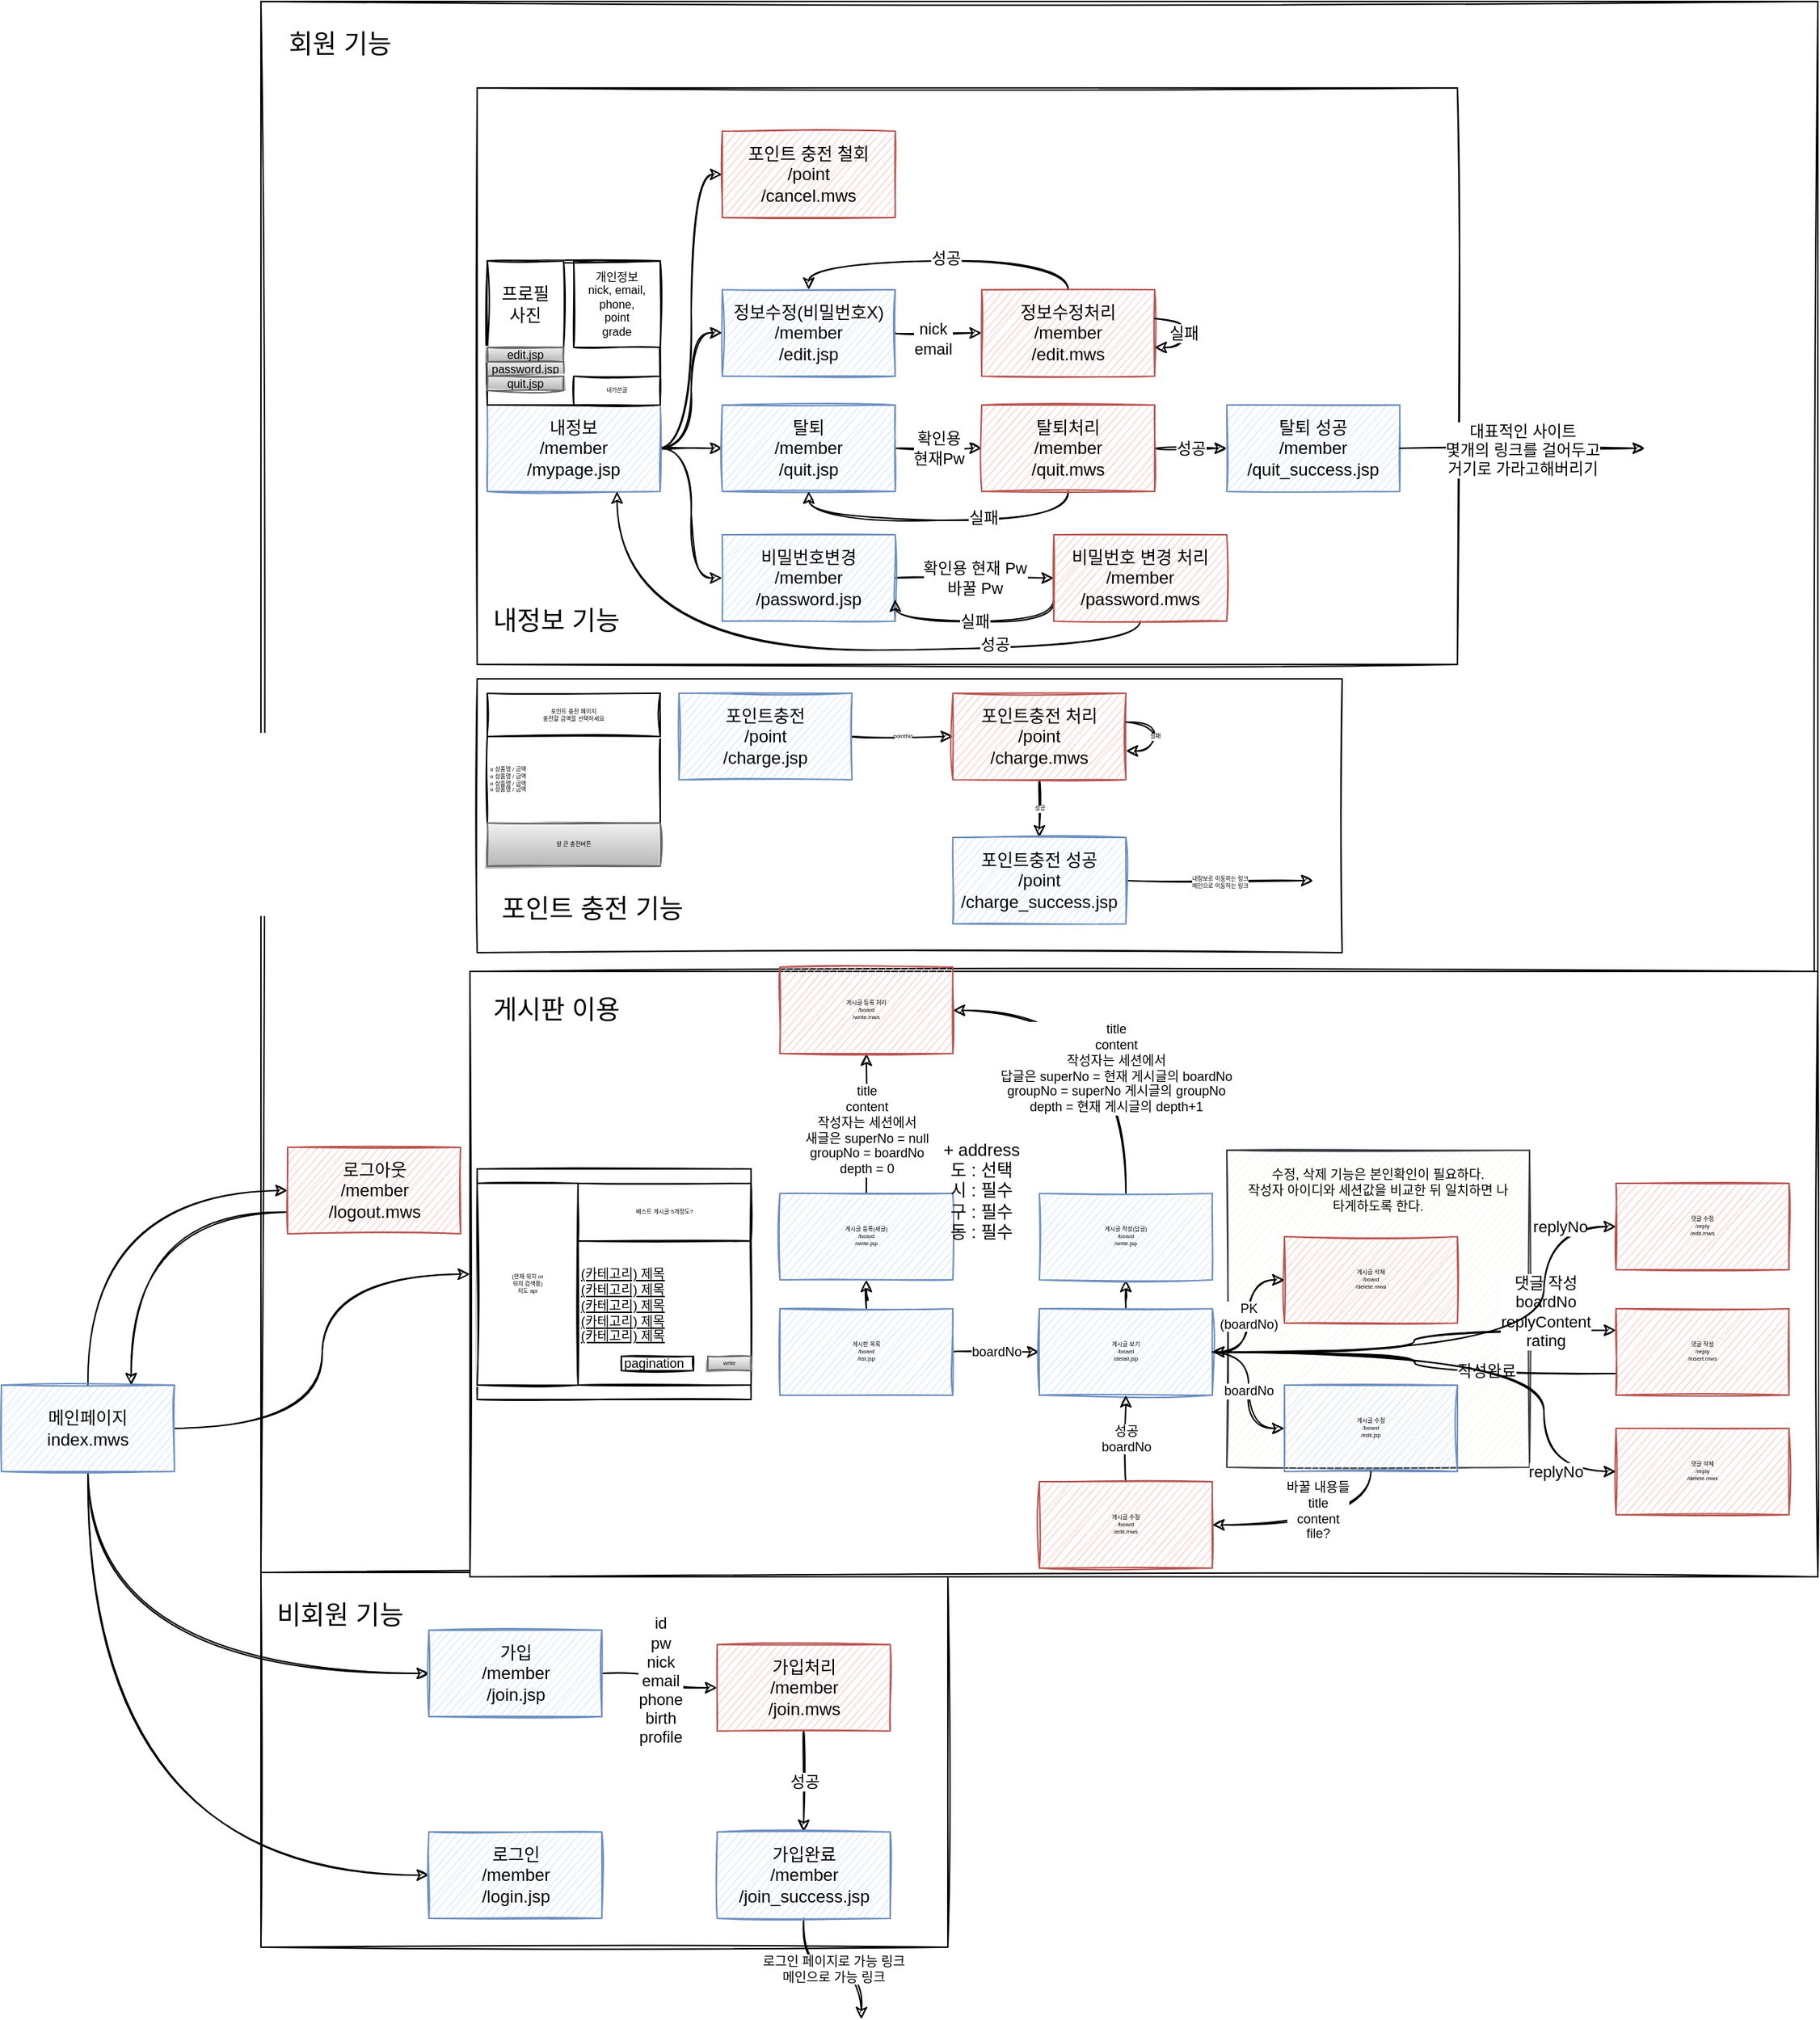 <mxfile version="15.7.2" type="github">
  <diagram id="4V3O-64CNmHFoEL1uyVk" name="Page-1">
    <mxGraphModel dx="578" dy="1798" grid="1" gridSize="10" guides="1" tooltips="1" connect="1" arrows="1" fold="1" page="1" pageScale="1" pageWidth="827" pageHeight="1169" math="0" shadow="0">
      <root>
        <mxCell id="0" />
        <mxCell id="1" parent="0" />
        <mxCell id="cMavoyoQz838QgzTTjWu-8" value="" style="rounded=0;whiteSpace=wrap;html=1;sketch=1;" parent="1" vertex="1">
          <mxGeometry x="670" y="-670" width="1080" height="1090" as="geometry" />
        </mxCell>
        <mxCell id="cMavoyoQz838QgzTTjWu-10" value="" style="rounded=0;whiteSpace=wrap;html=1;sketch=1;" parent="1" vertex="1">
          <mxGeometry x="670" y="420" width="476.5" height="260" as="geometry" />
        </mxCell>
        <mxCell id="cMavoyoQz838QgzTTjWu-20" style="edgeStyle=orthogonalEdgeStyle;rounded=0;orthogonalLoop=1;jettySize=auto;html=1;entryX=0;entryY=0.5;entryDx=0;entryDy=0;exitX=0.5;exitY=1;exitDx=0;exitDy=0;sketch=1;curved=1;" parent="1" source="cMavoyoQz838QgzTTjWu-3" target="cMavoyoQz838QgzTTjWu-5" edge="1">
          <mxGeometry relative="1" as="geometry" />
        </mxCell>
        <mxCell id="cMavoyoQz838QgzTTjWu-27" style="edgeStyle=orthogonalEdgeStyle;rounded=0;orthogonalLoop=1;jettySize=auto;html=1;entryX=0;entryY=0.5;entryDx=0;entryDy=0;exitX=0.5;exitY=0;exitDx=0;exitDy=0;sketch=1;curved=1;" parent="1" source="cMavoyoQz838QgzTTjWu-3" target="cMavoyoQz838QgzTTjWu-13" edge="1">
          <mxGeometry relative="1" as="geometry" />
        </mxCell>
        <mxCell id="cMavoyoQz838QgzTTjWu-113" style="edgeStyle=orthogonalEdgeStyle;rounded=0;orthogonalLoop=1;jettySize=auto;html=1;fontSize=9;sketch=1;curved=1;" parent="1" source="cMavoyoQz838QgzTTjWu-3" target="cMavoyoQz838QgzTTjWu-12" edge="1">
          <mxGeometry relative="1" as="geometry" />
        </mxCell>
        <mxCell id="cMavoyoQz838QgzTTjWu-116" style="edgeStyle=orthogonalEdgeStyle;rounded=0;orthogonalLoop=1;jettySize=auto;html=1;entryX=0;entryY=0.5;entryDx=0;entryDy=0;fontSize=9;exitX=0.5;exitY=1;exitDx=0;exitDy=0;sketch=1;curved=1;" parent="1" source="cMavoyoQz838QgzTTjWu-3" target="cMavoyoQz838QgzTTjWu-4" edge="1">
          <mxGeometry relative="1" as="geometry" />
        </mxCell>
        <mxCell id="cMavoyoQz838QgzTTjWu-3" value="메인페이지&lt;br&gt;index.mws" style="rounded=0;whiteSpace=wrap;html=1;fillColor=#dae8fc;strokeColor=#6c8ebf;sketch=1;" parent="1" vertex="1">
          <mxGeometry x="490" y="290" width="120" height="60" as="geometry" />
        </mxCell>
        <mxCell id="cMavoyoQz838QgzTTjWu-21" value="id&lt;br&gt;pw&lt;br&gt;nick&lt;br&gt;email&lt;br&gt;phone&lt;br&gt;birth&lt;br&gt;profile" style="edgeStyle=orthogonalEdgeStyle;rounded=0;orthogonalLoop=1;jettySize=auto;html=1;sketch=1;curved=1;" parent="1" source="cMavoyoQz838QgzTTjWu-4" target="cMavoyoQz838QgzTTjWu-17" edge="1">
          <mxGeometry relative="1" as="geometry" />
        </mxCell>
        <mxCell id="cMavoyoQz838QgzTTjWu-4" value="가입&lt;br&gt;/member&lt;br&gt;/join.jsp" style="rounded=0;whiteSpace=wrap;html=1;fillColor=#dae8fc;strokeColor=#6c8ebf;sketch=1;" parent="1" vertex="1">
          <mxGeometry x="786.5" y="460" width="120" height="60" as="geometry" />
        </mxCell>
        <mxCell id="cMavoyoQz838QgzTTjWu-5" value="로그인&lt;br&gt;/member&lt;br&gt;/login.jsp" style="rounded=0;whiteSpace=wrap;html=1;fillColor=#dae8fc;strokeColor=#6c8ebf;sketch=1;" parent="1" vertex="1">
          <mxGeometry x="786.5" y="600" width="120" height="60" as="geometry" />
        </mxCell>
        <mxCell id="cMavoyoQz838QgzTTjWu-12" value="" style="rounded=0;whiteSpace=wrap;html=1;sketch=1;" parent="1" vertex="1">
          <mxGeometry x="815" y="3" width="935" height="420" as="geometry" />
        </mxCell>
        <mxCell id="cMavoyoQz838QgzTTjWu-28" style="edgeStyle=orthogonalEdgeStyle;rounded=0;orthogonalLoop=1;jettySize=auto;html=1;entryX=0.75;entryY=0;entryDx=0;entryDy=0;exitX=0;exitY=0.75;exitDx=0;exitDy=0;sketch=1;curved=1;" parent="1" source="cMavoyoQz838QgzTTjWu-13" target="cMavoyoQz838QgzTTjWu-3" edge="1">
          <mxGeometry relative="1" as="geometry" />
        </mxCell>
        <mxCell id="cMavoyoQz838QgzTTjWu-22" value="성공" style="edgeStyle=orthogonalEdgeStyle;rounded=0;orthogonalLoop=1;jettySize=auto;html=1;sketch=1;curved=1;" parent="1" source="cMavoyoQz838QgzTTjWu-17" target="cMavoyoQz838QgzTTjWu-18" edge="1">
          <mxGeometry relative="1" as="geometry" />
        </mxCell>
        <mxCell id="cMavoyoQz838QgzTTjWu-17" value="가입처리&lt;br&gt;/member&lt;br&gt;/join.mws" style="rounded=0;whiteSpace=wrap;html=1;fillColor=#f8cecc;strokeColor=#b85450;sketch=1;" parent="1" vertex="1">
          <mxGeometry x="986.5" y="470" width="120" height="60" as="geometry" />
        </mxCell>
        <mxCell id="cMavoyoQz838QgzTTjWu-115" value="로그인 페이지로 가능 링크&lt;br&gt;메인으로 가능 링크" style="edgeStyle=orthogonalEdgeStyle;rounded=0;orthogonalLoop=1;jettySize=auto;html=1;fontSize=9;sketch=1;curved=1;" parent="1" source="cMavoyoQz838QgzTTjWu-18" edge="1">
          <mxGeometry relative="1" as="geometry">
            <mxPoint x="1086.5" y="730" as="targetPoint" />
          </mxGeometry>
        </mxCell>
        <mxCell id="cMavoyoQz838QgzTTjWu-18" value="가입완료&lt;br&gt;/member&lt;br&gt;/join_success.jsp" style="rounded=0;whiteSpace=wrap;html=1;fillColor=#dae8fc;strokeColor=#6c8ebf;sketch=1;" parent="1" vertex="1">
          <mxGeometry x="986.5" y="600" width="120" height="60" as="geometry" />
        </mxCell>
        <mxCell id="cMavoyoQz838QgzTTjWu-69" value="충전내역" style="rounded=0;whiteSpace=wrap;html=1;fontSize=4;sketch=1;" parent="1" vertex="1">
          <mxGeometry x="887" y="-430" width="60" height="20" as="geometry" />
        </mxCell>
        <mxCell id="cMavoyoQz838QgzTTjWu-82" value="" style="rounded=0;whiteSpace=wrap;html=1;fontSize=4;sketch=1;" parent="1" vertex="1">
          <mxGeometry x="1170" y="-200" width="120" height="120" as="geometry" />
        </mxCell>
        <mxCell id="cMavoyoQz838QgzTTjWu-86" value="게시판 이용" style="text;html=1;strokeColor=none;fillColor=none;align=center;verticalAlign=middle;whiteSpace=wrap;rounded=0;fontSize=18;sketch=1;" parent="1" vertex="1">
          <mxGeometry x="820" width="110" height="60" as="geometry" />
        </mxCell>
        <mxCell id="cMavoyoQz838QgzTTjWu-98" value="boardNo" style="edgeStyle=orthogonalEdgeStyle;rounded=0;orthogonalLoop=1;jettySize=auto;html=1;entryX=0;entryY=0.5;entryDx=0;entryDy=0;fontSize=9;sketch=1;curved=1;" parent="1" source="cMavoyoQz838QgzTTjWu-87" target="cMavoyoQz838QgzTTjWu-96" edge="1">
          <mxGeometry relative="1" as="geometry" />
        </mxCell>
        <mxCell id="cMavoyoQz838QgzTTjWu-101" style="edgeStyle=orthogonalEdgeStyle;rounded=0;orthogonalLoop=1;jettySize=auto;html=1;entryX=0.5;entryY=1;entryDx=0;entryDy=0;fontSize=9;sketch=1;curved=1;" parent="1" source="cMavoyoQz838QgzTTjWu-87" target="cMavoyoQz838QgzTTjWu-88" edge="1">
          <mxGeometry relative="1" as="geometry" />
        </mxCell>
        <mxCell id="cMavoyoQz838QgzTTjWu-87" value="게시판 목록&lt;br&gt;/board&lt;br&gt;/list.jsp" style="rounded=0;whiteSpace=wrap;html=1;fontSize=4;align=center;fillColor=#dae8fc;strokeColor=#6c8ebf;sketch=1;" parent="1" vertex="1">
          <mxGeometry x="1030" y="237" width="120" height="60" as="geometry" />
        </mxCell>
        <mxCell id="cMavoyoQz838QgzTTjWu-120" style="edgeStyle=orthogonalEdgeStyle;rounded=0;orthogonalLoop=1;jettySize=auto;html=1;entryX=0.5;entryY=1;entryDx=0;entryDy=0;fontSize=9;sketch=1;curved=1;" parent="1" source="cMavoyoQz838QgzTTjWu-88" target="cMavoyoQz838QgzTTjWu-119" edge="1">
          <mxGeometry relative="1" as="geometry" />
        </mxCell>
        <mxCell id="cMavoyoQz838QgzTTjWu-121" value="title&lt;br&gt;content&lt;br&gt;작성자는 세션에서&lt;br&gt;새글은 superNo = null&lt;br&gt;groupNo = boardNo&lt;br&gt;depth = 0" style="edgeLabel;html=1;align=center;verticalAlign=middle;resizable=0;points=[];fontSize=9;sketch=1;" parent="cMavoyoQz838QgzTTjWu-120" vertex="1" connectable="0">
          <mxGeometry x="0.256" y="2" relative="1" as="geometry">
            <mxPoint x="2" y="17" as="offset" />
          </mxGeometry>
        </mxCell>
        <mxCell id="cMavoyoQz838QgzTTjWu-88" value="게시글 등록(새글)&lt;br&gt;/board&lt;br&gt;/write.jsp" style="rounded=0;whiteSpace=wrap;html=1;fontSize=4;align=center;fillColor=#dae8fc;strokeColor=#6c8ebf;sketch=1;" parent="1" vertex="1">
          <mxGeometry x="1030" y="157" width="120" height="60" as="geometry" />
        </mxCell>
        <mxCell id="cMavoyoQz838QgzTTjWu-89" value="" style="rounded=0;whiteSpace=wrap;html=1;fontSize=4;align=center;sketch=1;" parent="1" vertex="1">
          <mxGeometry x="820" y="140" width="190" height="160" as="geometry" />
        </mxCell>
        <mxCell id="cMavoyoQz838QgzTTjWu-90" value="베스트 게시글 5개정도?" style="rounded=0;whiteSpace=wrap;html=1;fontSize=4;align=center;sketch=1;" parent="1" vertex="1">
          <mxGeometry x="890" y="150" width="120" height="40" as="geometry" />
        </mxCell>
        <mxCell id="cMavoyoQz838QgzTTjWu-91" value="(카테고리) 제목&lt;br style=&quot;font-size: 9px&quot;&gt;(카테고리) 제목&lt;br style=&quot;font-size: 9px&quot;&gt;(카테고리) 제목&lt;br style=&quot;font-size: 9px&quot;&gt;(카테고리) 제목&lt;br&gt;(카테고리) 제목&lt;br&gt;&lt;br&gt;" style="rounded=0;whiteSpace=wrap;html=1;fontSize=9;align=left;fontStyle=4;sketch=1;" parent="1" vertex="1">
          <mxGeometry x="890" y="190" width="120" height="100" as="geometry" />
        </mxCell>
        <mxCell id="cMavoyoQz838QgzTTjWu-92" value="(현재 위치 or&lt;br&gt;위치 검색용)&lt;br&gt;지도 api" style="rounded=0;whiteSpace=wrap;html=1;fontSize=4;align=center;sketch=1;" parent="1" vertex="1">
          <mxGeometry x="820" y="150" width="70" height="140" as="geometry" />
        </mxCell>
        <mxCell id="cMavoyoQz838QgzTTjWu-94" value="write" style="rounded=0;whiteSpace=wrap;html=1;fontSize=4;fillColor=#f5f5f5;strokeColor=#666666;gradientColor=#b3b3b3;sketch=1;" parent="1" vertex="1">
          <mxGeometry x="980" y="270" width="30" height="10" as="geometry" />
        </mxCell>
        <mxCell id="cMavoyoQz838QgzTTjWu-95" value="pagination" style="rounded=0;whiteSpace=wrap;html=1;fontSize=9;align=left;sketch=1;" parent="1" vertex="1">
          <mxGeometry x="920" y="270" width="50" height="10" as="geometry" />
        </mxCell>
        <mxCell id="cMavoyoQz838QgzTTjWu-118" value="" style="edgeStyle=orthogonalEdgeStyle;rounded=0;orthogonalLoop=1;jettySize=auto;html=1;fontSize=9;sketch=1;curved=1;" parent="1" source="cMavoyoQz838QgzTTjWu-96" target="cMavoyoQz838QgzTTjWu-117" edge="1">
          <mxGeometry relative="1" as="geometry" />
        </mxCell>
        <mxCell id="cMavoyoQz838QgzTTjWu-96" value="게시글 보기&lt;br&gt;/board&lt;br&gt;/detail.jsp" style="rounded=0;whiteSpace=wrap;html=1;fontSize=4;align=center;fillColor=#dae8fc;strokeColor=#6c8ebf;sketch=1;" parent="1" vertex="1">
          <mxGeometry x="1210" y="237" width="120" height="60" as="geometry" />
        </mxCell>
        <mxCell id="cMavoyoQz838QgzTTjWu-105" value="" style="rounded=0;whiteSpace=wrap;html=1;fontSize=9;align=left;fillColor=#f9f7ed;strokeColor=#36393d;sketch=1;" parent="1" vertex="1">
          <mxGeometry x="1340" y="127" width="210" height="220" as="geometry" />
        </mxCell>
        <mxCell id="cMavoyoQz838QgzTTjWu-106" value="수정, 삭제 기능은 본인확인이 필요하다.&lt;br&gt;작성자 아이디와 세션값을 비교한 뒤 일치하면 나타게하도록 한다." style="text;html=1;strokeColor=none;fillColor=none;align=center;verticalAlign=middle;whiteSpace=wrap;rounded=0;fontSize=9;sketch=1;" parent="1" vertex="1">
          <mxGeometry x="1350" y="140" width="190" height="30" as="geometry" />
        </mxCell>
        <mxCell id="cMavoyoQz838QgzTTjWu-110" value="성공&lt;br&gt;boardNo" style="edgeStyle=orthogonalEdgeStyle;rounded=0;orthogonalLoop=1;jettySize=auto;html=1;entryX=0.5;entryY=1;entryDx=0;entryDy=0;fontSize=9;sketch=1;curved=1;" parent="1" source="cMavoyoQz838QgzTTjWu-107" target="cMavoyoQz838QgzTTjWu-96" edge="1">
          <mxGeometry relative="1" as="geometry">
            <mxPoint as="offset" />
          </mxGeometry>
        </mxCell>
        <mxCell id="cMavoyoQz838QgzTTjWu-107" value="게시글 수정&lt;br&gt;/board&lt;br&gt;/edit.mws" style="rounded=0;whiteSpace=wrap;html=1;fontSize=4;align=center;fillColor=#f8cecc;strokeColor=#b85450;sketch=1;" parent="1" vertex="1">
          <mxGeometry x="1210" y="357" width="120" height="60" as="geometry" />
        </mxCell>
        <mxCell id="cMavoyoQz838QgzTTjWu-99" value="게시글 삭제&lt;br&gt;/board&lt;br&gt;/delete.mws" style="rounded=0;whiteSpace=wrap;html=1;fontSize=4;align=center;fillColor=#f8cecc;strokeColor=#b85450;sketch=1;" parent="1" vertex="1">
          <mxGeometry x="1380" y="187" width="120" height="60" as="geometry" />
        </mxCell>
        <mxCell id="cMavoyoQz838QgzTTjWu-100" value="게시글 수정&lt;br&gt;/board&lt;br&gt;/edit.jsp" style="rounded=0;whiteSpace=wrap;html=1;fontSize=4;align=center;fillColor=#dae8fc;strokeColor=#6c8ebf;sketch=1;" parent="1" vertex="1">
          <mxGeometry x="1380" y="290" width="120" height="60" as="geometry" />
        </mxCell>
        <mxCell id="cMavoyoQz838QgzTTjWu-102" value="PK&lt;br&gt;(boardNo)" style="edgeStyle=orthogonalEdgeStyle;rounded=0;orthogonalLoop=1;jettySize=auto;html=1;fontSize=9;sketch=1;curved=1;" parent="1" source="cMavoyoQz838QgzTTjWu-96" target="cMavoyoQz838QgzTTjWu-99" edge="1">
          <mxGeometry relative="1" as="geometry" />
        </mxCell>
        <mxCell id="cMavoyoQz838QgzTTjWu-104" value="boardNo" style="edgeStyle=orthogonalEdgeStyle;rounded=0;orthogonalLoop=1;jettySize=auto;html=1;fontSize=9;sketch=1;curved=1;" parent="1" source="cMavoyoQz838QgzTTjWu-96" target="cMavoyoQz838QgzTTjWu-100" edge="1">
          <mxGeometry relative="1" as="geometry" />
        </mxCell>
        <mxCell id="cMavoyoQz838QgzTTjWu-108" style="edgeStyle=orthogonalEdgeStyle;rounded=0;orthogonalLoop=1;jettySize=auto;html=1;entryX=1;entryY=0.5;entryDx=0;entryDy=0;fontSize=9;exitX=0.5;exitY=1;exitDx=0;exitDy=0;sketch=1;curved=1;" parent="1" source="cMavoyoQz838QgzTTjWu-100" target="cMavoyoQz838QgzTTjWu-107" edge="1">
          <mxGeometry relative="1" as="geometry" />
        </mxCell>
        <mxCell id="cMavoyoQz838QgzTTjWu-109" value="바꿀 내용들&lt;br&gt;title&lt;br&gt;content&lt;br&gt;file?" style="edgeLabel;html=1;align=center;verticalAlign=middle;resizable=0;points=[];fontSize=9;sketch=1;" parent="cMavoyoQz838QgzTTjWu-108" vertex="1" connectable="0">
          <mxGeometry x="-0.129" y="-15" relative="1" as="geometry">
            <mxPoint x="-10" y="5" as="offset" />
          </mxGeometry>
        </mxCell>
        <mxCell id="cMavoyoQz838QgzTTjWu-122" style="edgeStyle=orthogonalEdgeStyle;rounded=0;orthogonalLoop=1;jettySize=auto;html=1;entryX=1;entryY=0.5;entryDx=0;entryDy=0;fontSize=9;exitX=0.5;exitY=0;exitDx=0;exitDy=0;sketch=1;curved=1;" parent="1" source="cMavoyoQz838QgzTTjWu-117" target="cMavoyoQz838QgzTTjWu-119" edge="1">
          <mxGeometry relative="1" as="geometry" />
        </mxCell>
        <mxCell id="cMavoyoQz838QgzTTjWu-123" value="title&lt;br&gt;content&lt;br&gt;작성자는 세션에서&lt;br&gt;답글은 superNo = 현재 게시글의 boardNo&lt;br&gt;groupNo = superNo 게시글의 groupNo&lt;br&gt;depth = 현재 게시글의 depth+1" style="edgeLabel;html=1;align=center;verticalAlign=middle;resizable=0;points=[];fontSize=9;sketch=1;" parent="cMavoyoQz838QgzTTjWu-122" vertex="1" connectable="0">
          <mxGeometry x="0.258" y="27" relative="1" as="geometry">
            <mxPoint x="21" y="13" as="offset" />
          </mxGeometry>
        </mxCell>
        <mxCell id="cMavoyoQz838QgzTTjWu-117" value="게시글 작성(답글)&lt;br&gt;/board&lt;br&gt;/write.jsp" style="rounded=0;whiteSpace=wrap;html=1;fontSize=4;align=center;fillColor=#dae8fc;strokeColor=#6c8ebf;sketch=1;" parent="1" vertex="1">
          <mxGeometry x="1210" y="157" width="120" height="60" as="geometry" />
        </mxCell>
        <mxCell id="cMavoyoQz838QgzTTjWu-119" value="게시글 등록 처리&lt;br&gt;/board&lt;br&gt;/write.mws" style="rounded=0;whiteSpace=wrap;html=1;fontSize=4;align=center;fillColor=#f8cecc;strokeColor=#b85450;sketch=1;" parent="1" vertex="1">
          <mxGeometry x="1030" width="120" height="60" as="geometry" />
        </mxCell>
        <mxCell id="cMavoyoQz838QgzTTjWu-124" value="" style="rounded=0;whiteSpace=wrap;html=1;fontSize=18;align=left;sketch=1;" parent="1" vertex="1">
          <mxGeometry x="820" y="-610" width="680" height="400" as="geometry" />
        </mxCell>
        <mxCell id="cMavoyoQz838QgzTTjWu-34" style="edgeStyle=orthogonalEdgeStyle;rounded=0;orthogonalLoop=1;jettySize=auto;html=1;entryX=0;entryY=0.5;entryDx=0;entryDy=0;sketch=1;curved=1;" parent="1" source="cMavoyoQz838QgzTTjWu-6" target="cMavoyoQz838QgzTTjWu-16" edge="1">
          <mxGeometry relative="1" as="geometry" />
        </mxCell>
        <mxCell id="cMavoyoQz838QgzTTjWu-35" style="edgeStyle=orthogonalEdgeStyle;rounded=0;orthogonalLoop=1;jettySize=auto;html=1;entryX=0;entryY=0.5;entryDx=0;entryDy=0;sketch=1;curved=1;" parent="1" source="cMavoyoQz838QgzTTjWu-6" target="cMavoyoQz838QgzTTjWu-15" edge="1">
          <mxGeometry relative="1" as="geometry" />
        </mxCell>
        <mxCell id="cMavoyoQz838QgzTTjWu-56" style="edgeStyle=orthogonalEdgeStyle;rounded=0;orthogonalLoop=1;jettySize=auto;html=1;entryX=0;entryY=0.5;entryDx=0;entryDy=0;sketch=1;curved=1;" parent="1" source="cMavoyoQz838QgzTTjWu-6" target="cMavoyoQz838QgzTTjWu-52" edge="1">
          <mxGeometry relative="1" as="geometry" />
        </mxCell>
        <mxCell id="gU1tkusdsCXKcPvyoD6c-4" style="edgeStyle=orthogonalEdgeStyle;rounded=0;orthogonalLoop=1;jettySize=auto;html=1;entryX=0;entryY=0.5;entryDx=0;entryDy=0;sketch=1;curved=1;" parent="1" source="cMavoyoQz838QgzTTjWu-6" target="gU1tkusdsCXKcPvyoD6c-2" edge="1">
          <mxGeometry relative="1" as="geometry" />
        </mxCell>
        <mxCell id="cMavoyoQz838QgzTTjWu-6" value="내정보&lt;br&gt;/member&lt;br&gt;/mypage.jsp" style="rounded=0;whiteSpace=wrap;html=1;fillColor=#dae8fc;strokeColor=#6c8ebf;sketch=1;" parent="1" vertex="1">
          <mxGeometry x="827" y="-390" width="120" height="60" as="geometry" />
        </mxCell>
        <mxCell id="cMavoyoQz838QgzTTjWu-37" value="확인용&lt;br&gt;현재Pw" style="edgeStyle=orthogonalEdgeStyle;rounded=0;orthogonalLoop=1;jettySize=auto;html=1;sketch=1;curved=1;" parent="1" source="cMavoyoQz838QgzTTjWu-15" target="cMavoyoQz838QgzTTjWu-36" edge="1">
          <mxGeometry relative="1" as="geometry">
            <Array as="points">
              <mxPoint x="1130" y="-360" />
              <mxPoint x="1130" y="-360" />
            </Array>
          </mxGeometry>
        </mxCell>
        <mxCell id="cMavoyoQz838QgzTTjWu-15" value="탈퇴&lt;br&gt;/member&lt;br&gt;/quit.jsp" style="rounded=0;whiteSpace=wrap;html=1;fillColor=#dae8fc;strokeColor=#6c8ebf;sketch=1;" parent="1" vertex="1">
          <mxGeometry x="990" y="-390" width="120" height="60" as="geometry" />
        </mxCell>
        <mxCell id="cMavoyoQz838QgzTTjWu-30" style="edgeStyle=orthogonalEdgeStyle;rounded=0;orthogonalLoop=1;jettySize=auto;html=1;sketch=1;curved=1;" parent="1" source="cMavoyoQz838QgzTTjWu-16" target="cMavoyoQz838QgzTTjWu-29" edge="1">
          <mxGeometry relative="1" as="geometry" />
        </mxCell>
        <mxCell id="cMavoyoQz838QgzTTjWu-31" value="nick&lt;br&gt;email" style="edgeLabel;html=1;align=center;verticalAlign=middle;resizable=0;points=[];sketch=1;" parent="cMavoyoQz838QgzTTjWu-30" vertex="1" connectable="0">
          <mxGeometry x="-0.137" y="-4" relative="1" as="geometry">
            <mxPoint as="offset" />
          </mxGeometry>
        </mxCell>
        <mxCell id="cMavoyoQz838QgzTTjWu-16" value="정보수정(비밀번호X)&lt;br&gt;/member&lt;br&gt;/edit.jsp" style="rounded=0;whiteSpace=wrap;html=1;fillColor=#dae8fc;strokeColor=#6c8ebf;sketch=1;" parent="1" vertex="1">
          <mxGeometry x="990" y="-470" width="120" height="60" as="geometry" />
        </mxCell>
        <mxCell id="cMavoyoQz838QgzTTjWu-32" style="edgeStyle=orthogonalEdgeStyle;rounded=0;orthogonalLoop=1;jettySize=auto;html=1;entryX=0.5;entryY=0;entryDx=0;entryDy=0;exitX=0.5;exitY=0;exitDx=0;exitDy=0;sketch=1;curved=1;" parent="1" source="cMavoyoQz838QgzTTjWu-29" target="cMavoyoQz838QgzTTjWu-16" edge="1">
          <mxGeometry relative="1" as="geometry" />
        </mxCell>
        <mxCell id="cMavoyoQz838QgzTTjWu-33" value="성공" style="edgeLabel;html=1;align=center;verticalAlign=middle;resizable=0;points=[];sketch=1;" parent="cMavoyoQz838QgzTTjWu-32" vertex="1" connectable="0">
          <mxGeometry x="-0.084" y="-2" relative="1" as="geometry">
            <mxPoint x="-4" as="offset" />
          </mxGeometry>
        </mxCell>
        <mxCell id="cMavoyoQz838QgzTTjWu-29" value="정보수정처리&lt;br&gt;/member&lt;br&gt;/edit.mws" style="rounded=0;whiteSpace=wrap;html=1;fillColor=#f8cecc;strokeColor=#b85450;sketch=1;" parent="1" vertex="1">
          <mxGeometry x="1170" y="-470" width="120" height="60" as="geometry" />
        </mxCell>
        <mxCell id="cMavoyoQz838QgzTTjWu-44" value="성공" style="edgeStyle=orthogonalEdgeStyle;rounded=0;orthogonalLoop=1;jettySize=auto;html=1;sketch=1;curved=1;" parent="1" source="cMavoyoQz838QgzTTjWu-36" target="cMavoyoQz838QgzTTjWu-43" edge="1">
          <mxGeometry relative="1" as="geometry" />
        </mxCell>
        <mxCell id="cMavoyoQz838QgzTTjWu-45" style="edgeStyle=orthogonalEdgeStyle;rounded=0;orthogonalLoop=1;jettySize=auto;html=1;entryX=0.5;entryY=1;entryDx=0;entryDy=0;exitX=0.5;exitY=1;exitDx=0;exitDy=0;sketch=1;curved=1;" parent="1" source="cMavoyoQz838QgzTTjWu-36" target="cMavoyoQz838QgzTTjWu-15" edge="1">
          <mxGeometry relative="1" as="geometry" />
        </mxCell>
        <mxCell id="cMavoyoQz838QgzTTjWu-46" value="실패" style="edgeLabel;html=1;align=center;verticalAlign=middle;resizable=0;points=[];sketch=1;" parent="cMavoyoQz838QgzTTjWu-45" vertex="1" connectable="0">
          <mxGeometry x="-0.279" y="-2" relative="1" as="geometry">
            <mxPoint as="offset" />
          </mxGeometry>
        </mxCell>
        <mxCell id="cMavoyoQz838QgzTTjWu-36" value="탈퇴처리&lt;br&gt;/member&lt;br&gt;/quit.mws" style="rounded=0;whiteSpace=wrap;html=1;fillColor=#f8cecc;strokeColor=#b85450;sketch=1;" parent="1" vertex="1">
          <mxGeometry x="1170" y="-390" width="120" height="60" as="geometry" />
        </mxCell>
        <mxCell id="cMavoyoQz838QgzTTjWu-43" value="탈퇴 성공&lt;br&gt;/member&lt;br&gt;/quit_success.jsp" style="rounded=0;whiteSpace=wrap;html=1;fillColor=#dae8fc;strokeColor=#6c8ebf;sketch=1;" parent="1" vertex="1">
          <mxGeometry x="1340" y="-390" width="120" height="60" as="geometry" />
        </mxCell>
        <mxCell id="cMavoyoQz838QgzTTjWu-47" value="실패" style="edgeStyle=orthogonalEdgeStyle;rounded=0;orthogonalLoop=1;jettySize=auto;html=1;sketch=1;curved=1;" parent="1" source="cMavoyoQz838QgzTTjWu-29" target="cMavoyoQz838QgzTTjWu-29" edge="1">
          <mxGeometry relative="1" as="geometry" />
        </mxCell>
        <mxCell id="cMavoyoQz838QgzTTjWu-54" value="확인용 현재 Pw&lt;br&gt;바꿀 Pw" style="edgeStyle=orthogonalEdgeStyle;rounded=0;orthogonalLoop=1;jettySize=auto;html=1;sketch=1;curved=1;" parent="1" source="cMavoyoQz838QgzTTjWu-52" target="cMavoyoQz838QgzTTjWu-53" edge="1">
          <mxGeometry relative="1" as="geometry" />
        </mxCell>
        <mxCell id="cMavoyoQz838QgzTTjWu-52" value="비밀번호변경&lt;br&gt;/member&lt;br&gt;/password.jsp" style="rounded=0;whiteSpace=wrap;html=1;fillColor=#dae8fc;strokeColor=#6c8ebf;sketch=1;" parent="1" vertex="1">
          <mxGeometry x="990" y="-300" width="120" height="60" as="geometry" />
        </mxCell>
        <mxCell id="cMavoyoQz838QgzTTjWu-57" style="edgeStyle=orthogonalEdgeStyle;rounded=0;orthogonalLoop=1;jettySize=auto;html=1;entryX=0.75;entryY=1;entryDx=0;entryDy=0;sketch=1;curved=1;" parent="1" source="cMavoyoQz838QgzTTjWu-53" target="cMavoyoQz838QgzTTjWu-6" edge="1">
          <mxGeometry relative="1" as="geometry">
            <Array as="points">
              <mxPoint x="1280" y="-220" />
              <mxPoint x="917" y="-220" />
            </Array>
          </mxGeometry>
        </mxCell>
        <mxCell id="cMavoyoQz838QgzTTjWu-58" value="성공" style="edgeLabel;html=1;align=center;verticalAlign=middle;resizable=0;points=[];sketch=1;" parent="cMavoyoQz838QgzTTjWu-57" vertex="1" connectable="0">
          <mxGeometry x="-0.509" y="-4" relative="1" as="geometry">
            <mxPoint as="offset" />
          </mxGeometry>
        </mxCell>
        <mxCell id="cMavoyoQz838QgzTTjWu-60" value="실패" style="edgeStyle=orthogonalEdgeStyle;rounded=0;orthogonalLoop=1;jettySize=auto;html=1;entryX=1;entryY=0.75;entryDx=0;entryDy=0;exitX=0;exitY=0.75;exitDx=0;exitDy=0;sketch=1;curved=1;" parent="1" source="cMavoyoQz838QgzTTjWu-53" target="cMavoyoQz838QgzTTjWu-52" edge="1">
          <mxGeometry relative="1" as="geometry">
            <Array as="points">
              <mxPoint x="1220" y="-240" />
              <mxPoint x="1110" y="-240" />
            </Array>
          </mxGeometry>
        </mxCell>
        <mxCell id="cMavoyoQz838QgzTTjWu-53" value="비밀번호 변경 처리&lt;br&gt;/member&lt;br&gt;/password.mws" style="rounded=0;whiteSpace=wrap;html=1;fillColor=#f8cecc;strokeColor=#b85450;sketch=1;" parent="1" vertex="1">
          <mxGeometry x="1220" y="-300" width="120" height="60" as="geometry" />
        </mxCell>
        <mxCell id="cMavoyoQz838QgzTTjWu-62" value="" style="rounded=0;whiteSpace=wrap;html=1;sketch=1;" parent="1" vertex="1">
          <mxGeometry x="827" y="-490" width="120" height="100" as="geometry" />
        </mxCell>
        <mxCell id="cMavoyoQz838QgzTTjWu-63" value="프로필&lt;br&gt;사진" style="rounded=0;whiteSpace=wrap;html=1;sketch=1;" parent="1" vertex="1">
          <mxGeometry x="827" y="-490" width="53" height="60" as="geometry" />
        </mxCell>
        <mxCell id="cMavoyoQz838QgzTTjWu-64" value="개인정보&lt;br style=&quot;font-size: 8px;&quot;&gt;nick, email,&lt;br style=&quot;font-size: 8px;&quot;&gt;phone,&lt;br style=&quot;font-size: 8px;&quot;&gt;point&lt;br style=&quot;font-size: 8px;&quot;&gt;grade" style="rounded=0;whiteSpace=wrap;html=1;fontSize=8;sketch=1;" parent="1" vertex="1">
          <mxGeometry x="887" y="-490" width="60" height="60" as="geometry" />
        </mxCell>
        <mxCell id="cMavoyoQz838QgzTTjWu-66" value="password.jsp" style="rounded=0;whiteSpace=wrap;html=1;fontSize=8;fillColor=#f5f5f5;strokeColor=#666666;gradientColor=#b3b3b3;sketch=1;" parent="1" vertex="1">
          <mxGeometry x="827" y="-420" width="53" height="10" as="geometry" />
        </mxCell>
        <mxCell id="cMavoyoQz838QgzTTjWu-67" value="quit.jsp" style="rounded=0;whiteSpace=wrap;html=1;fontSize=8;fillColor=#f5f5f5;strokeColor=#666666;gradientColor=#b3b3b3;sketch=1;" parent="1" vertex="1">
          <mxGeometry x="827" y="-410" width="53" height="10" as="geometry" />
        </mxCell>
        <mxCell id="cMavoyoQz838QgzTTjWu-68" value="edit.jsp" style="rounded=0;whiteSpace=wrap;html=1;fontSize=8;fillColor=#f5f5f5;strokeColor=#666666;gradientColor=#b3b3b3;sketch=1;" parent="1" vertex="1">
          <mxGeometry x="827" y="-430" width="53" height="10" as="geometry" />
        </mxCell>
        <mxCell id="cMavoyoQz838QgzTTjWu-70" value="내가쓴글" style="rounded=0;whiteSpace=wrap;html=1;fontSize=4;sketch=1;" parent="1" vertex="1">
          <mxGeometry x="887" y="-410" width="60" height="20" as="geometry" />
        </mxCell>
        <mxCell id="cMavoyoQz838QgzTTjWu-51" value="대표적인 사이트&lt;br&gt;몇개의 링크를 걸어두고&lt;br&gt;거기로 가라고해버리기" style="edgeStyle=orthogonalEdgeStyle;rounded=0;orthogonalLoop=1;jettySize=auto;html=1;sketch=1;curved=1;" parent="1" source="cMavoyoQz838QgzTTjWu-43" edge="1">
          <mxGeometry relative="1" as="geometry">
            <mxPoint x="1630" y="-360" as="targetPoint" />
          </mxGeometry>
        </mxCell>
        <mxCell id="cMavoyoQz838QgzTTjWu-125" value="내정보 기능" style="text;html=1;strokeColor=none;fillColor=none;align=center;verticalAlign=middle;whiteSpace=wrap;rounded=0;fontSize=18;sketch=1;" parent="1" vertex="1">
          <mxGeometry x="820" y="-270" width="110" height="60" as="geometry" />
        </mxCell>
        <mxCell id="cMavoyoQz838QgzTTjWu-13" value="로그아웃&lt;br&gt;/member&lt;br&gt;/logout.mws" style="rounded=0;whiteSpace=wrap;html=1;fillColor=#f8cecc;strokeColor=#b85450;sketch=1;" parent="1" vertex="1">
          <mxGeometry x="688.5" y="125" width="120" height="60" as="geometry" />
        </mxCell>
        <mxCell id="cMavoyoQz838QgzTTjWu-126" value="" style="rounded=0;whiteSpace=wrap;html=1;fontSize=18;align=left;sketch=1;" parent="1" vertex="1">
          <mxGeometry x="820" y="-200" width="600" height="190" as="geometry" />
        </mxCell>
        <mxCell id="cMavoyoQz838QgzTTjWu-72" value="pointNo" style="edgeStyle=orthogonalEdgeStyle;rounded=0;orthogonalLoop=1;jettySize=auto;html=1;fontSize=4;sketch=1;curved=1;" parent="1" source="cMavoyoQz838QgzTTjWu-14" target="cMavoyoQz838QgzTTjWu-71" edge="1">
          <mxGeometry relative="1" as="geometry" />
        </mxCell>
        <mxCell id="cMavoyoQz838QgzTTjWu-14" value="포인트충전&lt;br&gt;/point&lt;br&gt;/charge.jsp" style="rounded=0;whiteSpace=wrap;html=1;fillColor=#dae8fc;strokeColor=#6c8ebf;sketch=1;" parent="1" vertex="1">
          <mxGeometry x="960" y="-190" width="120" height="60" as="geometry" />
        </mxCell>
        <mxCell id="cMavoyoQz838QgzTTjWu-75" value="성공" style="edgeStyle=orthogonalEdgeStyle;rounded=0;orthogonalLoop=1;jettySize=auto;html=1;fontSize=4;sketch=1;curved=1;" parent="1" source="cMavoyoQz838QgzTTjWu-71" target="cMavoyoQz838QgzTTjWu-74" edge="1">
          <mxGeometry relative="1" as="geometry" />
        </mxCell>
        <mxCell id="cMavoyoQz838QgzTTjWu-71" value="포인트충전 처리&lt;br&gt;/point&lt;br&gt;/charge.mws" style="rounded=0;whiteSpace=wrap;html=1;fillColor=#f8cecc;strokeColor=#b85450;sketch=1;" parent="1" vertex="1">
          <mxGeometry x="1150" y="-190" width="120" height="60" as="geometry" />
        </mxCell>
        <mxCell id="cMavoyoQz838QgzTTjWu-80" value="내정보로 이동하는 링크&lt;br&gt;메인으로 이동하는 링크" style="edgeStyle=orthogonalEdgeStyle;rounded=0;orthogonalLoop=1;jettySize=auto;html=1;fontSize=4;sketch=1;curved=1;" parent="1" source="cMavoyoQz838QgzTTjWu-74" edge="1">
          <mxGeometry relative="1" as="geometry">
            <mxPoint x="1400" y="-60" as="targetPoint" />
          </mxGeometry>
        </mxCell>
        <mxCell id="cMavoyoQz838QgzTTjWu-74" value="포인트충전 성공&lt;br&gt;/point&lt;br&gt;/charge_success.jsp" style="rounded=0;whiteSpace=wrap;html=1;fillColor=#dae8fc;strokeColor=#6c8ebf;sketch=1;" parent="1" vertex="1">
          <mxGeometry x="1150" y="-90" width="120" height="60" as="geometry" />
        </mxCell>
        <mxCell id="cMavoyoQz838QgzTTjWu-76" value="실패" style="edgeStyle=orthogonalEdgeStyle;rounded=0;orthogonalLoop=1;jettySize=auto;html=1;fontSize=4;sketch=1;curved=1;" parent="1" source="cMavoyoQz838QgzTTjWu-71" target="cMavoyoQz838QgzTTjWu-71" edge="1">
          <mxGeometry relative="1" as="geometry" />
        </mxCell>
        <mxCell id="cMavoyoQz838QgzTTjWu-83" value="o 상품명 / 금액&lt;br&gt;o 상품명 / 금액&lt;br&gt;o 상품명 / 금액&lt;br&gt;o 상품명 / 금액" style="rounded=0;whiteSpace=wrap;html=1;fontSize=4;align=left;sketch=1;" parent="1" vertex="1">
          <mxGeometry x="827" y="-160" width="120" height="60" as="geometry" />
        </mxCell>
        <mxCell id="cMavoyoQz838QgzTTjWu-84" value="포인트 충전 페이지&lt;br&gt;충전할 금액을 선택하세요" style="rounded=0;whiteSpace=wrap;html=1;fontSize=4;sketch=1;" parent="1" vertex="1">
          <mxGeometry x="827" y="-190" width="120" height="30" as="geometry" />
        </mxCell>
        <mxCell id="cMavoyoQz838QgzTTjWu-85" value="왕 큰 충전버튼" style="rounded=0;whiteSpace=wrap;html=1;fontSize=4;fillColor=#f5f5f5;strokeColor=#666666;gradientColor=#b3b3b3;sketch=1;" parent="1" vertex="1">
          <mxGeometry x="827" y="-100" width="120" height="30" as="geometry" />
        </mxCell>
        <mxCell id="cMavoyoQz838QgzTTjWu-128" value="포인트 충전 기능" style="text;html=1;strokeColor=none;fillColor=none;align=center;verticalAlign=middle;whiteSpace=wrap;rounded=0;fontSize=18;sketch=1;" parent="1" vertex="1">
          <mxGeometry x="820" y="-70" width="160" height="60" as="geometry" />
        </mxCell>
        <mxCell id="cMavoyoQz838QgzTTjWu-129" value="회원 기능" style="text;html=1;strokeColor=none;fillColor=none;align=center;verticalAlign=middle;whiteSpace=wrap;rounded=0;fontSize=18;sketch=1;" parent="1" vertex="1">
          <mxGeometry x="670" y="-670" width="110" height="60" as="geometry" />
        </mxCell>
        <mxCell id="cMavoyoQz838QgzTTjWu-130" value="비회원 기능" style="text;html=1;strokeColor=none;fillColor=none;align=center;verticalAlign=middle;whiteSpace=wrap;rounded=0;fontSize=18;sketch=1;" parent="1" vertex="1">
          <mxGeometry x="670" y="420" width="110" height="60" as="geometry" />
        </mxCell>
        <mxCell id="gU1tkusdsCXKcPvyoD6c-1" value="+ address&lt;br&gt;도 : 선택&lt;br&gt;시 : 필수&lt;br&gt;구 : 필수&lt;br&gt;동 : 필수" style="text;html=1;strokeColor=none;fillColor=none;align=center;verticalAlign=middle;whiteSpace=wrap;rounded=0;sketch=1;" parent="1" vertex="1">
          <mxGeometry x="1140" y="140" width="60" height="30" as="geometry" />
        </mxCell>
        <mxCell id="gU1tkusdsCXKcPvyoD6c-2" value="포인트 충전 철회&lt;br&gt;/point&lt;br&gt;/cancel.mws" style="rounded=0;whiteSpace=wrap;html=1;fillColor=#f8cecc;strokeColor=#b85450;sketch=1;" parent="1" vertex="1">
          <mxGeometry x="990" y="-580" width="120" height="60" as="geometry" />
        </mxCell>
        <mxCell id="i3S7pZ0Cv4o2YFWyYtc1-4" style="edgeStyle=orthogonalEdgeStyle;rounded=0;orthogonalLoop=1;jettySize=auto;html=1;exitX=0;exitY=0.75;exitDx=0;exitDy=0;sketch=1;curved=1;" edge="1" parent="1" source="i3S7pZ0Cv4o2YFWyYtc1-1">
          <mxGeometry relative="1" as="geometry">
            <mxPoint x="1330" y="267" as="targetPoint" />
          </mxGeometry>
        </mxCell>
        <mxCell id="i3S7pZ0Cv4o2YFWyYtc1-5" value="작성완료" style="edgeLabel;html=1;align=center;verticalAlign=middle;resizable=0;points=[];sketch=1;" vertex="1" connectable="0" parent="i3S7pZ0Cv4o2YFWyYtc1-4">
          <mxGeometry x="-0.668" relative="1" as="geometry">
            <mxPoint x="-41" y="-2" as="offset" />
          </mxGeometry>
        </mxCell>
        <mxCell id="i3S7pZ0Cv4o2YFWyYtc1-1" value="댓글 작성&lt;br&gt;/reply&lt;br&gt;/insert.mws" style="rounded=0;whiteSpace=wrap;html=1;fontSize=4;align=center;fillColor=#f8cecc;strokeColor=#b85450;sketch=1;" vertex="1" parent="1">
          <mxGeometry x="1610" y="237" width="120" height="60" as="geometry" />
        </mxCell>
        <mxCell id="i3S7pZ0Cv4o2YFWyYtc1-2" style="edgeStyle=orthogonalEdgeStyle;rounded=0;orthogonalLoop=1;jettySize=auto;html=1;entryX=0;entryY=0.25;entryDx=0;entryDy=0;sketch=1;curved=1;" edge="1" parent="1" source="cMavoyoQz838QgzTTjWu-96" target="i3S7pZ0Cv4o2YFWyYtc1-1">
          <mxGeometry relative="1" as="geometry">
            <mxPoint x="1620" y="260" as="targetPoint" />
          </mxGeometry>
        </mxCell>
        <mxCell id="i3S7pZ0Cv4o2YFWyYtc1-3" value="댓글 작성&lt;br&gt;boardNo&lt;br&gt;replyContent&lt;br&gt;rating&lt;br&gt;" style="edgeLabel;html=1;align=center;verticalAlign=middle;resizable=0;points=[];sketch=1;" vertex="1" connectable="0" parent="i3S7pZ0Cv4o2YFWyYtc1-2">
          <mxGeometry x="0.208" relative="1" as="geometry">
            <mxPoint x="68" y="-13" as="offset" />
          </mxGeometry>
        </mxCell>
        <mxCell id="i3S7pZ0Cv4o2YFWyYtc1-6" value="댓글 수정&lt;br&gt;/reply&lt;br&gt;/edit.mws" style="rounded=0;whiteSpace=wrap;html=1;fontSize=4;align=center;fillColor=#f8cecc;strokeColor=#b85450;sketch=1;" vertex="1" parent="1">
          <mxGeometry x="1610" y="150" width="120" height="60" as="geometry" />
        </mxCell>
        <mxCell id="i3S7pZ0Cv4o2YFWyYtc1-7" value="댓글 삭제&lt;br&gt;/reply&lt;br&gt;/delete.mws" style="rounded=0;whiteSpace=wrap;html=1;fontSize=4;align=center;fillColor=#f8cecc;strokeColor=#b85450;sketch=1;" vertex="1" parent="1">
          <mxGeometry x="1610" y="320" width="120" height="60" as="geometry" />
        </mxCell>
        <mxCell id="i3S7pZ0Cv4o2YFWyYtc1-8" style="edgeStyle=orthogonalEdgeStyle;rounded=0;orthogonalLoop=1;jettySize=auto;html=1;entryX=0;entryY=0.5;entryDx=0;entryDy=0;sketch=1;curved=1;" edge="1" parent="1" source="cMavoyoQz838QgzTTjWu-96" target="i3S7pZ0Cv4o2YFWyYtc1-7">
          <mxGeometry relative="1" as="geometry">
            <Array as="points">
              <mxPoint x="1560" y="267" />
              <mxPoint x="1560" y="350" />
            </Array>
          </mxGeometry>
        </mxCell>
        <mxCell id="i3S7pZ0Cv4o2YFWyYtc1-11" value="replyNo" style="edgeLabel;html=1;align=center;verticalAlign=middle;resizable=0;points=[];sketch=1;" vertex="1" connectable="0" parent="i3S7pZ0Cv4o2YFWyYtc1-8">
          <mxGeometry x="0.769" relative="1" as="geometry">
            <mxPoint as="offset" />
          </mxGeometry>
        </mxCell>
        <mxCell id="i3S7pZ0Cv4o2YFWyYtc1-9" style="edgeStyle=orthogonalEdgeStyle;rounded=0;orthogonalLoop=1;jettySize=auto;html=1;entryX=0;entryY=0.5;entryDx=0;entryDy=0;sketch=1;curved=1;" edge="1" parent="1" source="cMavoyoQz838QgzTTjWu-96" target="i3S7pZ0Cv4o2YFWyYtc1-6">
          <mxGeometry relative="1" as="geometry">
            <Array as="points">
              <mxPoint x="1560" y="267" />
              <mxPoint x="1560" y="180" />
            </Array>
          </mxGeometry>
        </mxCell>
        <mxCell id="i3S7pZ0Cv4o2YFWyYtc1-10" value="replyNo" style="edgeLabel;html=1;align=center;verticalAlign=middle;resizable=0;points=[];sketch=1;" vertex="1" connectable="0" parent="i3S7pZ0Cv4o2YFWyYtc1-9">
          <mxGeometry x="0.787" relative="1" as="geometry">
            <mxPoint as="offset" />
          </mxGeometry>
        </mxCell>
      </root>
    </mxGraphModel>
  </diagram>
</mxfile>
